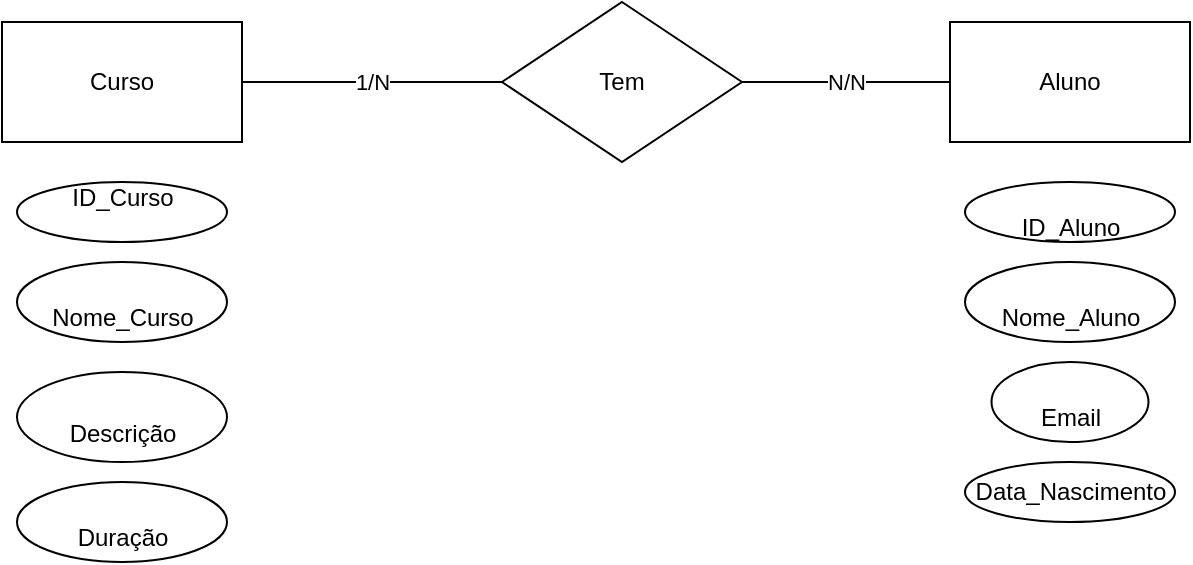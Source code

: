 <mxfile version="26.0.16">
  <diagram name="Página-1" id="RvCmpmE9ZLG3kl14ZYvE">
    <mxGraphModel dx="2261" dy="772" grid="1" gridSize="10" guides="1" tooltips="1" connect="1" arrows="1" fold="1" page="1" pageScale="1" pageWidth="827" pageHeight="1169" math="0" shadow="0">
      <root>
        <mxCell id="0" />
        <mxCell id="1" parent="0" />
        <mxCell id="5UBKA1iD1nrvJpBYa6Tp-1" value="Curso" style="rounded=0;whiteSpace=wrap;html=1;" vertex="1" parent="1">
          <mxGeometry x="-60" y="380" width="120" height="60" as="geometry" />
        </mxCell>
        <mxCell id="5UBKA1iD1nrvJpBYa6Tp-2" value="&#xa;ID_Curso&#xa;&#xa;" style="ellipse;whiteSpace=wrap;html=1;align=center;" vertex="1" parent="1">
          <mxGeometry x="-52.5" y="460" width="105" height="30" as="geometry" />
        </mxCell>
        <mxCell id="5UBKA1iD1nrvJpBYa6Tp-3" value="&lt;br&gt;Nome_Curso" style="ellipse;whiteSpace=wrap;html=1;align=center;" vertex="1" parent="1">
          <mxGeometry x="-52.5" y="500" width="105" height="40" as="geometry" />
        </mxCell>
        <mxCell id="5UBKA1iD1nrvJpBYa6Tp-4" value="&lt;br&gt;Descrição" style="ellipse;whiteSpace=wrap;html=1;align=center;" vertex="1" parent="1">
          <mxGeometry x="-52.5" y="555" width="105" height="45" as="geometry" />
        </mxCell>
        <mxCell id="5UBKA1iD1nrvJpBYa6Tp-5" value="&lt;br&gt;Duração" style="ellipse;whiteSpace=wrap;html=1;align=center;" vertex="1" parent="1">
          <mxGeometry x="-52.5" y="610" width="105" height="40" as="geometry" />
        </mxCell>
        <mxCell id="5UBKA1iD1nrvJpBYa6Tp-6" value="Aluno" style="rounded=0;whiteSpace=wrap;html=1;" vertex="1" parent="1">
          <mxGeometry x="414" y="380" width="120" height="60" as="geometry" />
        </mxCell>
        <mxCell id="5UBKA1iD1nrvJpBYa6Tp-7" value="&lt;br&gt;ID_Aluno" style="ellipse;whiteSpace=wrap;html=1;align=center;" vertex="1" parent="1">
          <mxGeometry x="421.5" y="460" width="105" height="30" as="geometry" />
        </mxCell>
        <mxCell id="5UBKA1iD1nrvJpBYa6Tp-8" value="&lt;br&gt;Nome_Aluno" style="ellipse;whiteSpace=wrap;html=1;align=center;" vertex="1" parent="1">
          <mxGeometry x="421.5" y="500" width="105" height="40" as="geometry" />
        </mxCell>
        <mxCell id="5UBKA1iD1nrvJpBYa6Tp-9" value="&lt;br&gt;Email" style="ellipse;whiteSpace=wrap;html=1;align=center;" vertex="1" parent="1">
          <mxGeometry x="434.75" y="550" width="78.5" height="40" as="geometry" />
        </mxCell>
        <mxCell id="5UBKA1iD1nrvJpBYa6Tp-10" value="Data_Nascimento" style="ellipse;whiteSpace=wrap;html=1;align=center;" vertex="1" parent="1">
          <mxGeometry x="421.5" y="600" width="105" height="30" as="geometry" />
        </mxCell>
        <mxCell id="5UBKA1iD1nrvJpBYa6Tp-11" value="Tem" style="rhombus;whiteSpace=wrap;html=1;" vertex="1" parent="1">
          <mxGeometry x="190" y="370" width="120" height="80" as="geometry" />
        </mxCell>
        <mxCell id="5UBKA1iD1nrvJpBYa6Tp-13" value="1/N" style="endArrow=none;html=1;rounded=0;entryX=0;entryY=0.5;entryDx=0;entryDy=0;exitX=1;exitY=0.5;exitDx=0;exitDy=0;" edge="1" parent="1" source="5UBKA1iD1nrvJpBYa6Tp-1" target="5UBKA1iD1nrvJpBYa6Tp-11">
          <mxGeometry width="50" height="50" relative="1" as="geometry">
            <mxPoint x="100" y="420" as="sourcePoint" />
            <mxPoint x="150" y="370" as="targetPoint" />
          </mxGeometry>
        </mxCell>
        <mxCell id="5UBKA1iD1nrvJpBYa6Tp-17" value="N/N" style="endArrow=none;html=1;rounded=0;exitX=1;exitY=0.5;exitDx=0;exitDy=0;entryX=0;entryY=0.5;entryDx=0;entryDy=0;" edge="1" parent="1" source="5UBKA1iD1nrvJpBYa6Tp-11" target="5UBKA1iD1nrvJpBYa6Tp-6">
          <mxGeometry width="50" height="50" relative="1" as="geometry">
            <mxPoint x="330" y="409.5" as="sourcePoint" />
            <mxPoint x="380" y="410" as="targetPoint" />
          </mxGeometry>
        </mxCell>
      </root>
    </mxGraphModel>
  </diagram>
</mxfile>
